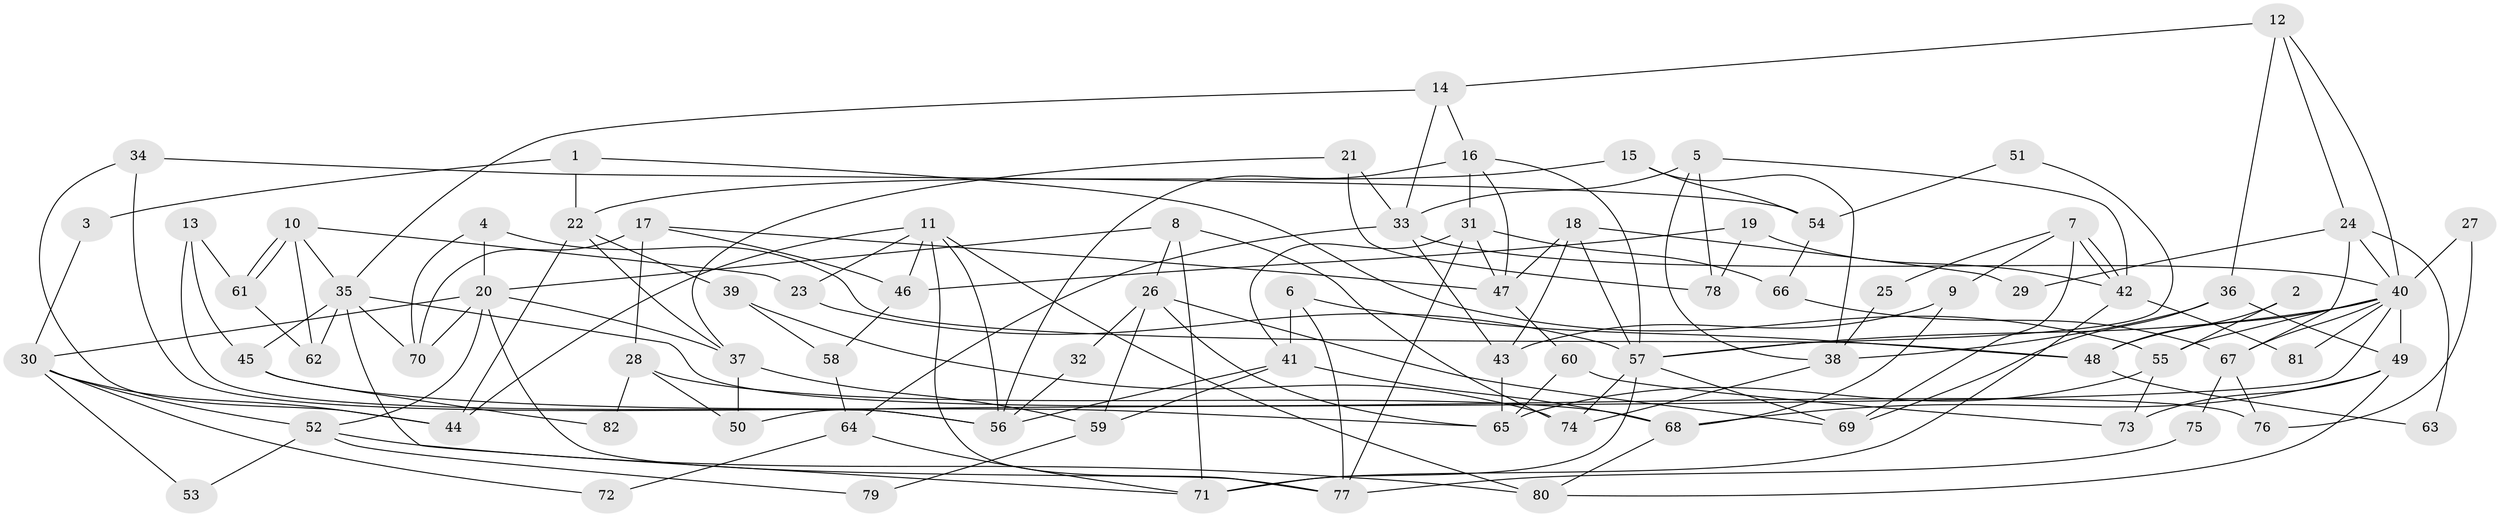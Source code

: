 // Generated by graph-tools (version 1.1) at 2025/11/02/27/25 16:11:24]
// undirected, 82 vertices, 164 edges
graph export_dot {
graph [start="1"]
  node [color=gray90,style=filled];
  1;
  2;
  3;
  4;
  5;
  6;
  7;
  8;
  9;
  10;
  11;
  12;
  13;
  14;
  15;
  16;
  17;
  18;
  19;
  20;
  21;
  22;
  23;
  24;
  25;
  26;
  27;
  28;
  29;
  30;
  31;
  32;
  33;
  34;
  35;
  36;
  37;
  38;
  39;
  40;
  41;
  42;
  43;
  44;
  45;
  46;
  47;
  48;
  49;
  50;
  51;
  52;
  53;
  54;
  55;
  56;
  57;
  58;
  59;
  60;
  61;
  62;
  63;
  64;
  65;
  66;
  67;
  68;
  69;
  70;
  71;
  72;
  73;
  74;
  75;
  76;
  77;
  78;
  79;
  80;
  81;
  82;
  1 -- 55;
  1 -- 22;
  1 -- 3;
  2 -- 55;
  2 -- 48;
  3 -- 30;
  4 -- 70;
  4 -- 20;
  4 -- 48;
  5 -- 78;
  5 -- 42;
  5 -- 33;
  5 -- 38;
  6 -- 77;
  6 -- 41;
  6 -- 48;
  7 -- 9;
  7 -- 42;
  7 -- 42;
  7 -- 25;
  7 -- 69;
  8 -- 20;
  8 -- 74;
  8 -- 26;
  8 -- 71;
  9 -- 43;
  9 -- 68;
  10 -- 61;
  10 -- 61;
  10 -- 23;
  10 -- 35;
  10 -- 62;
  11 -- 56;
  11 -- 80;
  11 -- 23;
  11 -- 44;
  11 -- 46;
  11 -- 77;
  12 -- 14;
  12 -- 40;
  12 -- 24;
  12 -- 36;
  13 -- 45;
  13 -- 61;
  13 -- 56;
  14 -- 33;
  14 -- 16;
  14 -- 35;
  15 -- 54;
  15 -- 38;
  15 -- 22;
  16 -- 47;
  16 -- 57;
  16 -- 31;
  16 -- 56;
  17 -- 47;
  17 -- 28;
  17 -- 46;
  17 -- 70;
  18 -- 43;
  18 -- 57;
  18 -- 29;
  18 -- 47;
  19 -- 42;
  19 -- 46;
  19 -- 78;
  20 -- 37;
  20 -- 70;
  20 -- 30;
  20 -- 52;
  20 -- 77;
  21 -- 37;
  21 -- 33;
  21 -- 78;
  22 -- 39;
  22 -- 37;
  22 -- 44;
  23 -- 57;
  24 -- 40;
  24 -- 29;
  24 -- 63;
  24 -- 67;
  25 -- 38;
  26 -- 69;
  26 -- 32;
  26 -- 59;
  26 -- 65;
  27 -- 76;
  27 -- 40;
  28 -- 50;
  28 -- 68;
  28 -- 82;
  30 -- 44;
  30 -- 52;
  30 -- 53;
  30 -- 72;
  31 -- 77;
  31 -- 41;
  31 -- 47;
  31 -- 66;
  32 -- 56;
  33 -- 40;
  33 -- 43;
  33 -- 64;
  34 -- 56;
  34 -- 44;
  34 -- 54;
  35 -- 45;
  35 -- 62;
  35 -- 70;
  35 -- 71;
  35 -- 76;
  36 -- 69;
  36 -- 38;
  36 -- 49;
  37 -- 59;
  37 -- 50;
  38 -- 74;
  39 -- 74;
  39 -- 58;
  40 -- 48;
  40 -- 49;
  40 -- 50;
  40 -- 55;
  40 -- 57;
  40 -- 67;
  40 -- 81;
  41 -- 56;
  41 -- 59;
  41 -- 68;
  42 -- 71;
  42 -- 81;
  43 -- 65;
  45 -- 65;
  45 -- 82;
  46 -- 58;
  47 -- 60;
  48 -- 63;
  49 -- 68;
  49 -- 73;
  49 -- 80;
  51 -- 54;
  51 -- 57;
  52 -- 53;
  52 -- 79;
  52 -- 80;
  54 -- 66;
  55 -- 73;
  55 -- 65;
  57 -- 71;
  57 -- 69;
  57 -- 74;
  58 -- 64;
  59 -- 79;
  60 -- 65;
  60 -- 73;
  61 -- 62;
  64 -- 71;
  64 -- 72;
  66 -- 67;
  67 -- 75;
  67 -- 76;
  68 -- 80;
  75 -- 77;
}
